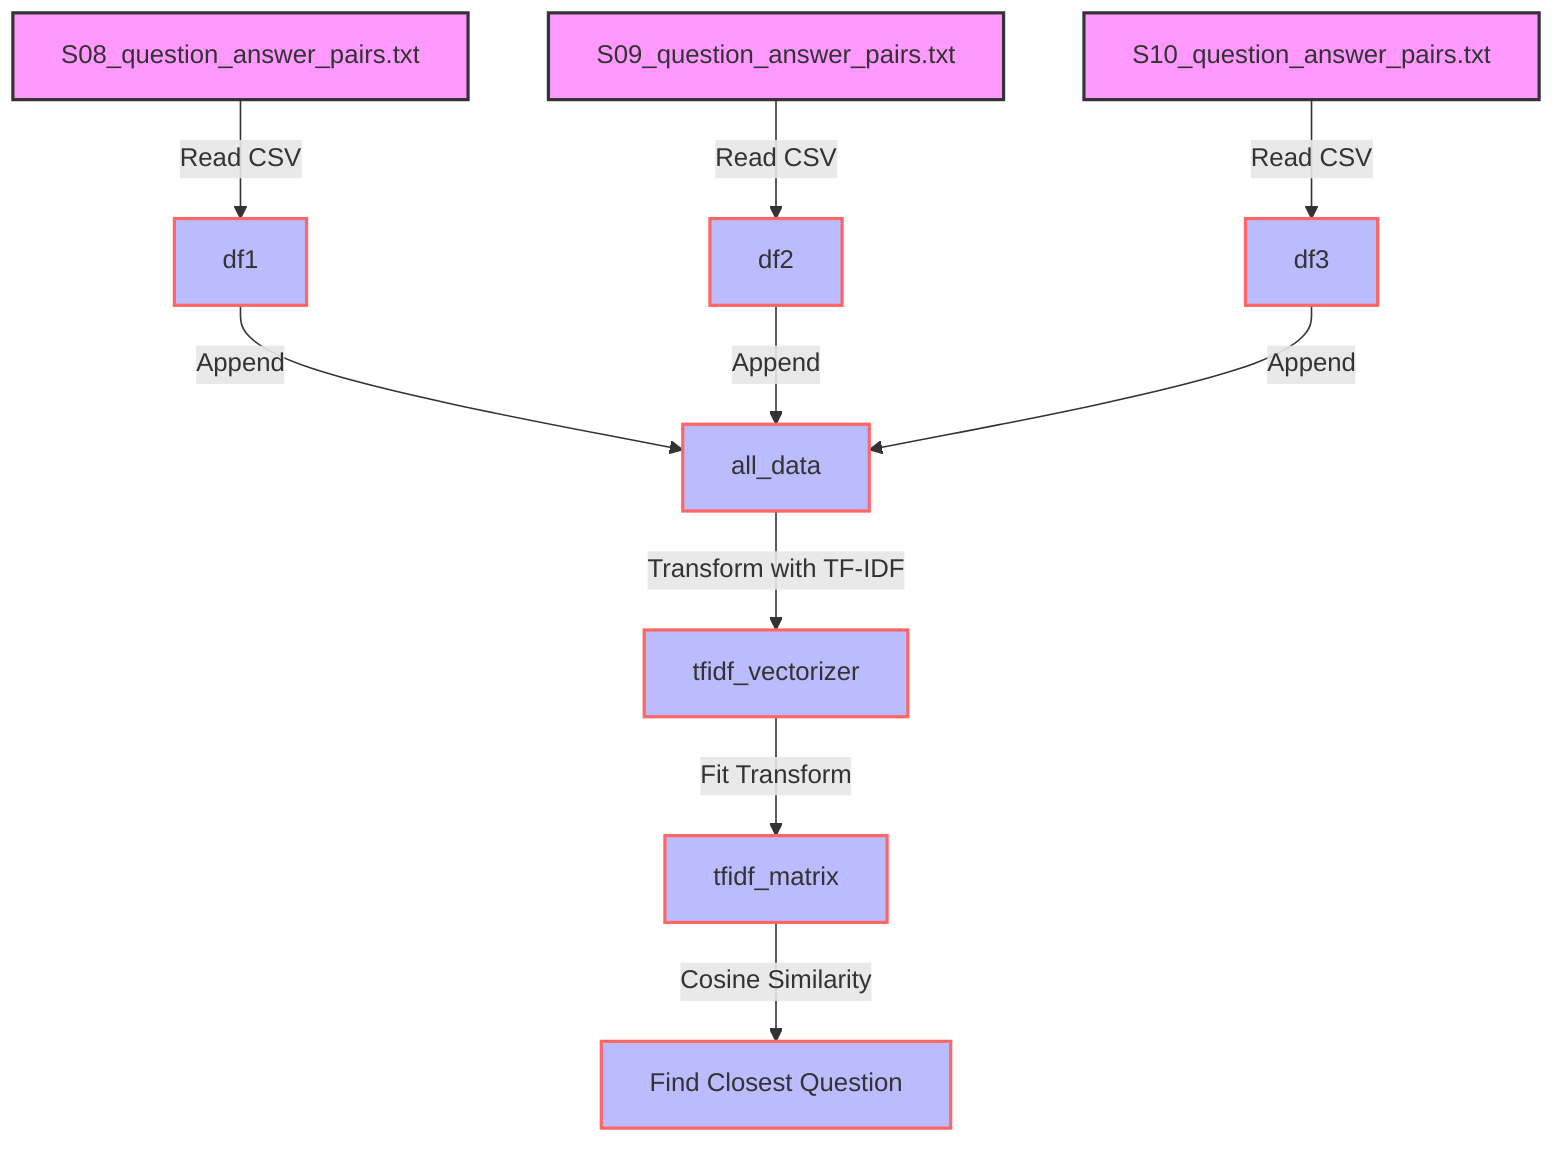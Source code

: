 flowchart TD
    %% Data Sources
    A["S08_question_answer_pairs.txt"] -->|Read CSV| B["df1"]
    C["S09_question_answer_pairs.txt"] -->|Read CSV| D["df2"]
    E["S10_question_answer_pairs.txt"] -->|Read CSV| F["df3"]
    
    %% Data Merging
    B -->|Append| G["all_data"]
    D -->|Append| G
    F -->|Append| G
    
    %% TF-IDF Transformation
    G -->|Transform with TF-IDF| H["tfidf_vectorizer"]
    H -->|Fit Transform| I["tfidf_matrix"]
    
    %% Machine Learning Model
    I -->|Cosine Similarity| J["Find Closest Question"]
    
    %% Comments
    classDef dataSource fill:#f9f,stroke:#333,stroke-width:2px;
    classDef process fill:#bbf,stroke:#f66,stroke-width:2px;
    class A,C,E dataSource;
    class B,D,F,G,H,I,J process;